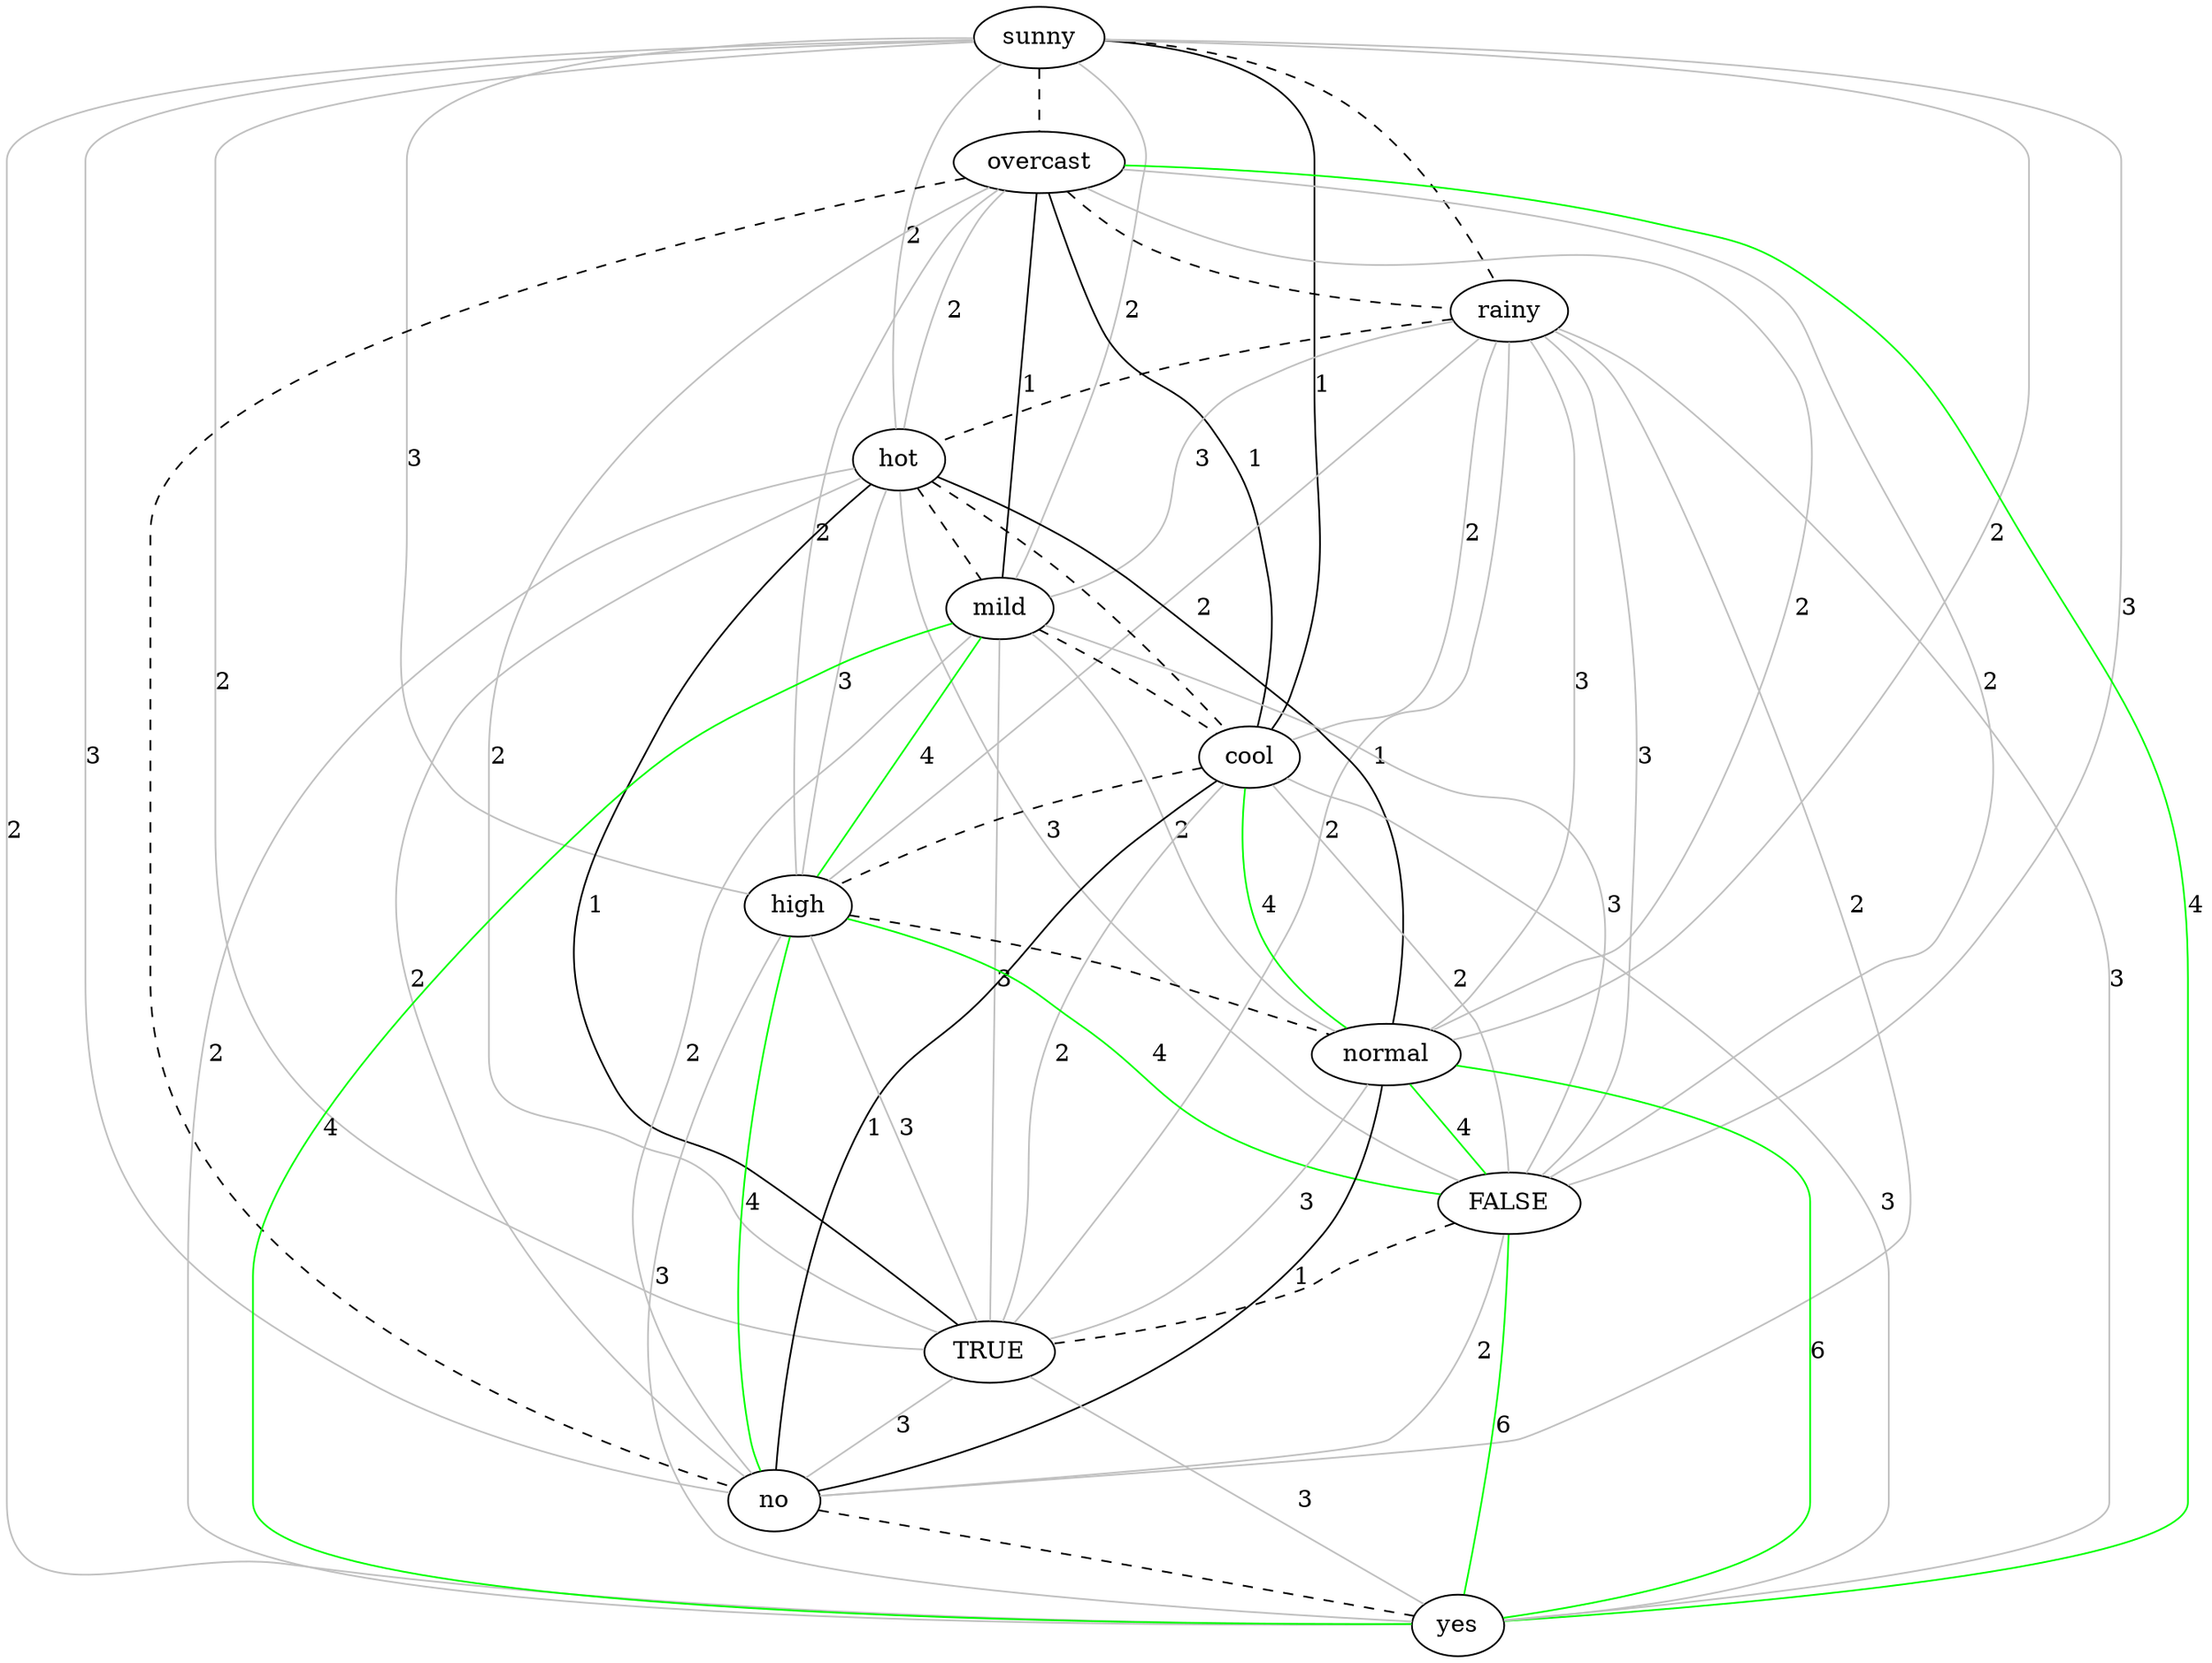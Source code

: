 strict graph "" {
sunny;
overcast;
rainy;
hot;
mild;
cool;
high;
normal;
FALSE;
TRUE;
no;
yes;
sunny -- overcast  [color=black, style=dashed];
sunny -- rainy  [color=black, style=dashed];
sunny -- hot  [color=grey, label=2, style=solid];
sunny -- mild  [color=grey, label=2, style=solid];
sunny -- cool  [color=black, label=1, style=solid];
sunny -- high  [color=grey, label=3, style=solid];
sunny -- normal  [color=grey, label=2, style=solid];
sunny -- FALSE  [color=grey, label=3, style=solid];
sunny -- TRUE  [color=grey, label=2, style=solid];
sunny -- no  [color=grey, label=3, style=solid];
sunny -- yes  [color=grey, label=2, style=solid];
overcast -- rainy  [color=black, style=dashed];
overcast -- hot  [color=grey, label=2, style=solid];
overcast -- mild  [color=black, label=1, style=solid];
overcast -- cool  [color=black, label=1, style=solid];
overcast -- high  [color=grey, label=2, style=solid];
overcast -- normal  [color=grey, label=2, style=solid];
overcast -- FALSE  [color=grey, label=2, style=solid];
overcast -- TRUE  [color=grey, label=2, style=solid];
overcast -- no  [color=black, style=dashed];
overcast -- yes  [color=green, label=4, style=solid];
rainy -- hot  [color=black, style=dashed];
rainy -- mild  [color=grey, label=3, style=solid];
rainy -- cool  [color=grey, label=2, style=solid];
rainy -- high  [color=grey, label=2, style=solid];
rainy -- normal  [color=grey, label=3, style=solid];
rainy -- FALSE  [color=grey, label=3, style=solid];
rainy -- TRUE  [color=grey, label=2, style=solid];
rainy -- no  [color=grey, label=2, style=solid];
rainy -- yes  [color=grey, label=3, style=solid];
hot -- mild  [color=black, style=dashed];
hot -- cool  [color=black, style=dashed];
hot -- high  [color=grey, label=3, style=solid];
hot -- normal  [color=black, label=1, style=solid];
hot -- FALSE  [color=grey, label=3, style=solid];
hot -- TRUE  [color=black, label=1, style=solid];
hot -- no  [color=grey, label=2, style=solid];
hot -- yes  [color=grey, label=2, style=solid];
mild -- cool  [color=black, style=dashed];
mild -- high  [color=green, label=4, style=solid];
mild -- normal  [color=grey, label=2, style=solid];
mild -- FALSE  [color=grey, label=3, style=solid];
mild -- TRUE  [color=grey, label=3, style=solid];
mild -- no  [color=grey, label=2, style=solid];
mild -- yes  [color=green, label=4, style=solid];
cool -- high  [color=black, style=dashed];
cool -- normal  [color=green, label=4, style=solid];
cool -- FALSE  [color=grey, label=2, style=solid];
cool -- TRUE  [color=grey, label=2, style=solid];
cool -- no  [color=black, label=1, style=solid];
cool -- yes  [color=grey, label=3, style=solid];
high -- normal  [color=black, style=dashed];
high -- FALSE  [color=green, label=4, style=solid];
high -- TRUE  [color=grey, label=3, style=solid];
high -- no  [color=green, label=4, style=solid];
high -- yes  [color=grey, label=3, style=solid];
normal -- FALSE  [color=green, label=4, style=solid];
normal -- TRUE  [color=grey, label=3, style=solid];
normal -- no  [color=black, label=1, style=solid];
normal -- yes  [color=green, label=6, style=solid];
FALSE -- TRUE  [color=black, style=dashed];
FALSE -- no  [color=grey, label=2, style=solid];
FALSE -- yes  [color=green, label=6, style=solid];
TRUE -- no  [color=grey, label=3, style=solid];
TRUE -- yes  [color=grey, label=3, style=solid];
no -- yes  [color=black, style=dashed];
}
